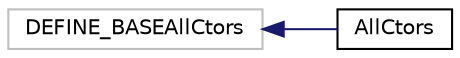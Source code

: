 digraph "Graphical Class Hierarchy"
{
  edge [fontname="Helvetica",fontsize="10",labelfontname="Helvetica",labelfontsize="10"];
  node [fontname="Helvetica",fontsize="10",shape=record];
  rankdir="LR";
  Node2870 [label="DEFINE_BASEAllCtors",height=0.2,width=0.4,color="grey75", fillcolor="white", style="filled"];
  Node2870 -> Node0 [dir="back",color="midnightblue",fontsize="10",style="solid",fontname="Helvetica"];
  Node0 [label="AllCtors",height=0.2,width=0.4,color="black", fillcolor="white", style="filled",URL="$struct_all_ctors.html"];
}
